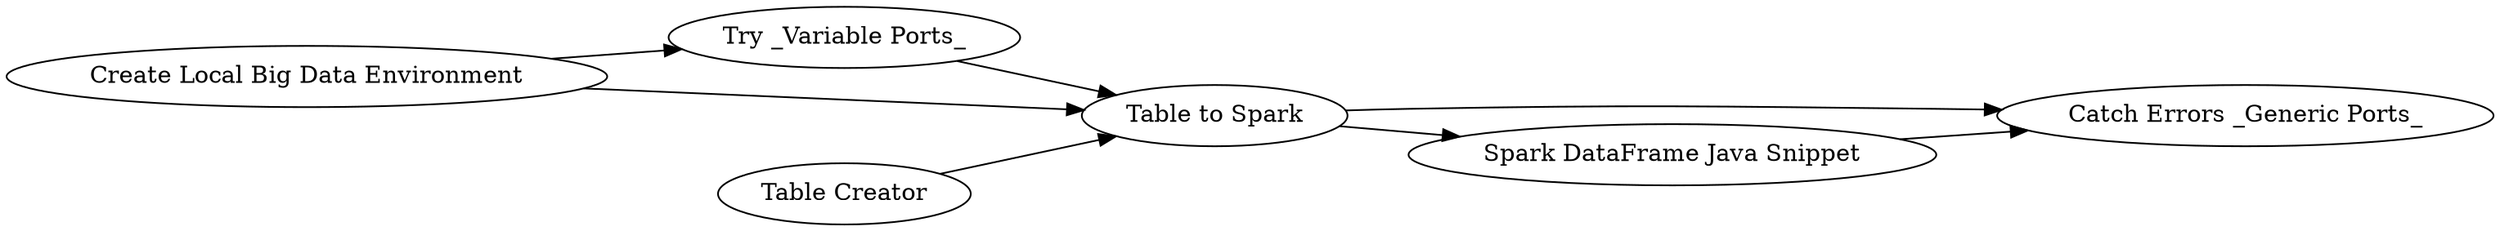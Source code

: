 digraph {
	1 [label="Try _Variable Ports_"]
	2 [label="Catch Errors _Generic Ports_"]
	3 [label="Create Local Big Data Environment"]
	4 [label="Table to Spark"]
	6 [label="Table Creator"]
	7 [label="Spark DataFrame Java Snippet"]
	1 -> 4
	3 -> 4
	3 -> 1
	4 -> 2
	4 -> 7
	6 -> 4
	7 -> 2
	rankdir=LR
}
